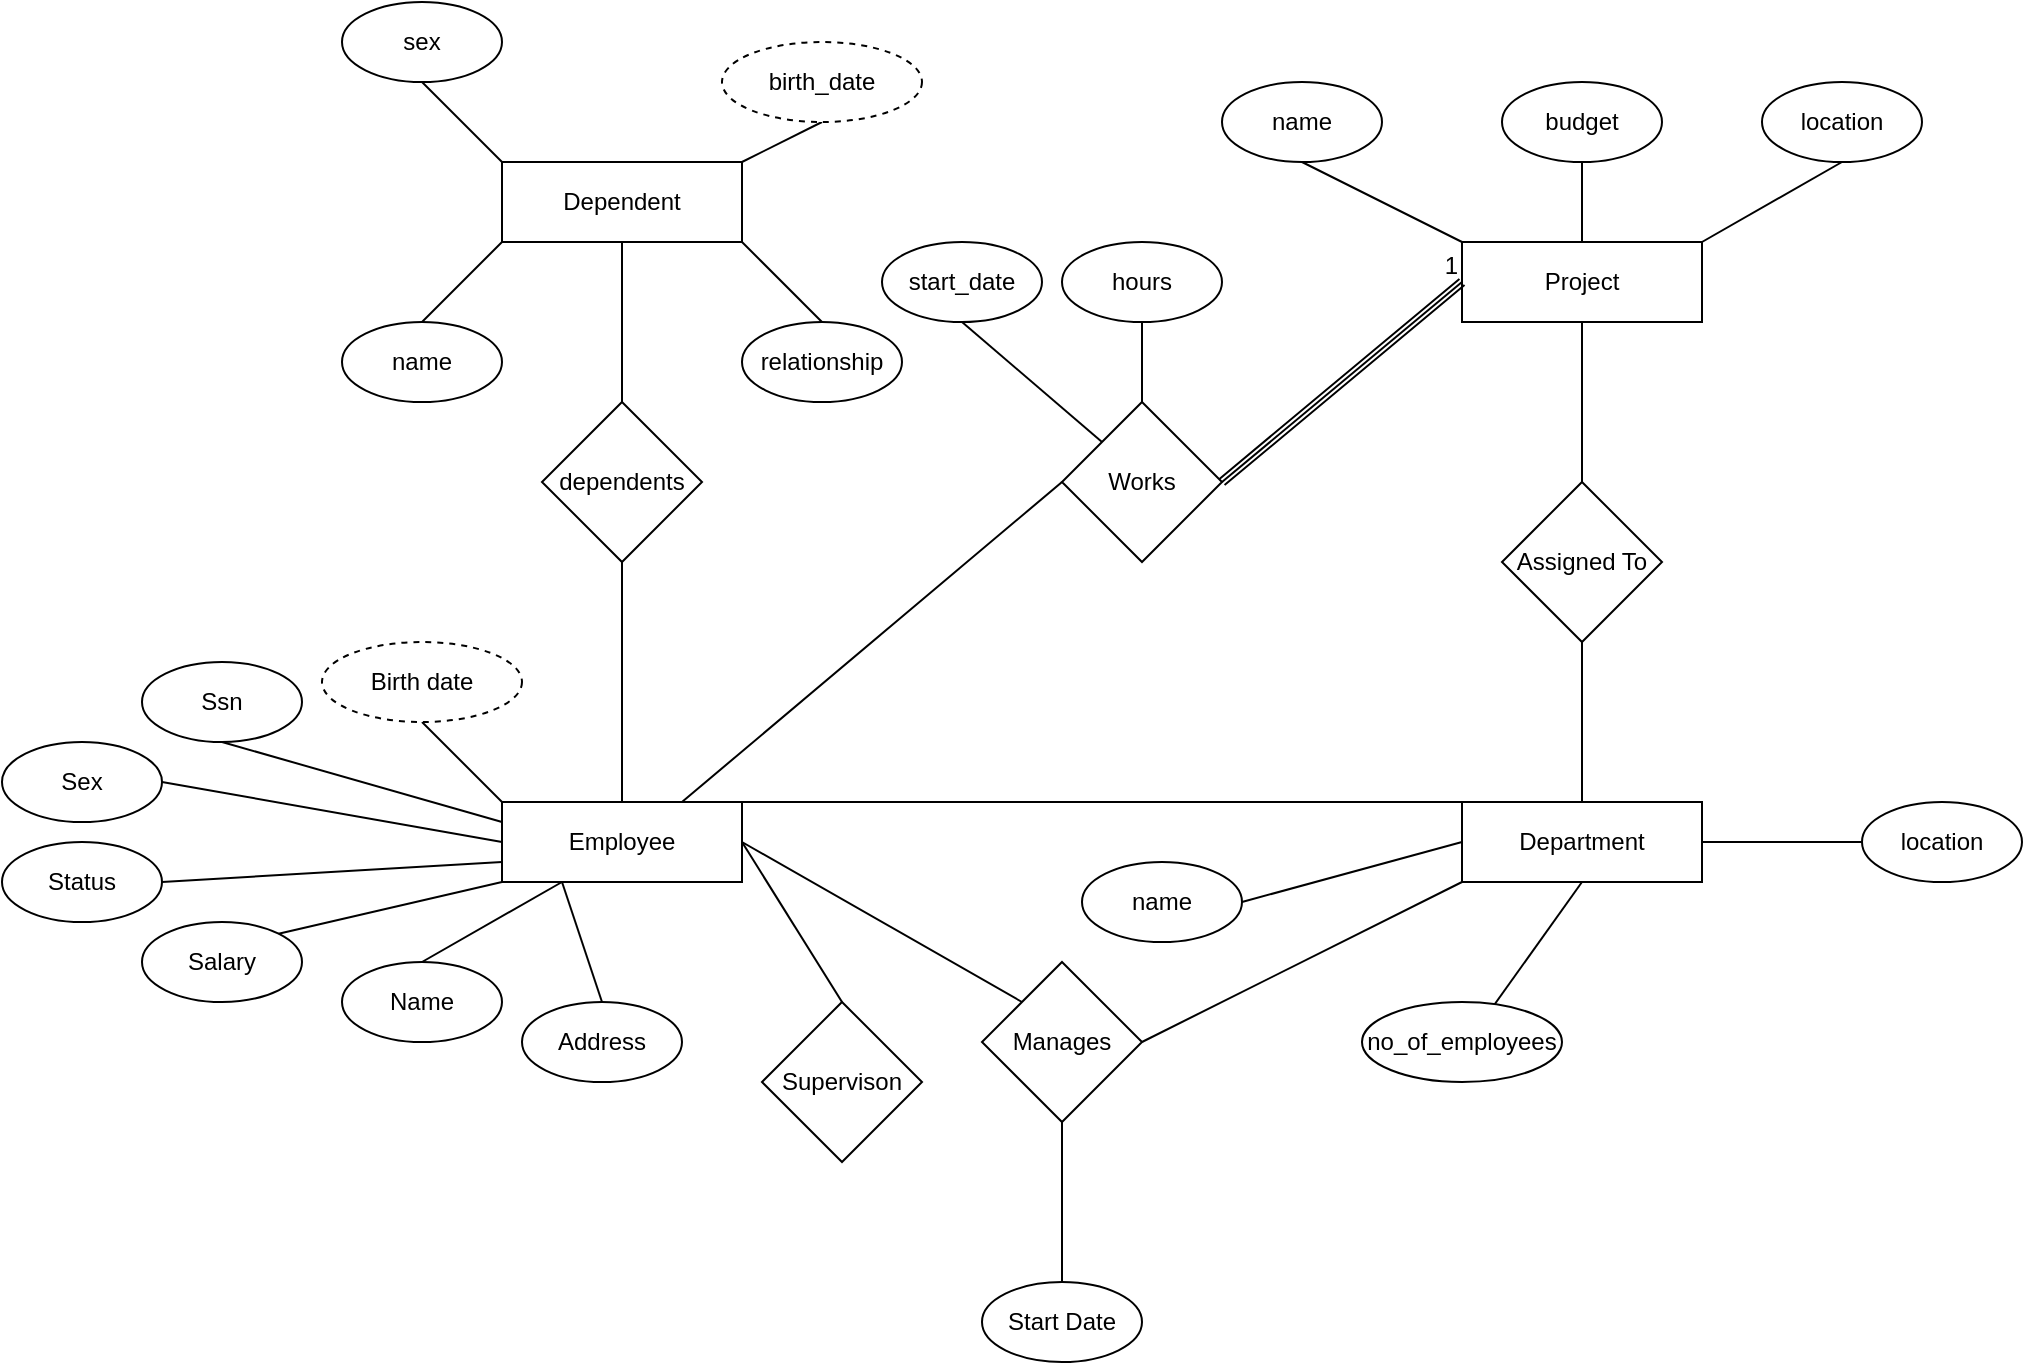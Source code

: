 <mxfile scale="1" border="0" version="23.0.2" type="github">
  <diagram name="Page-1" id="0QBZwQdaDu8JyAMSbpOg">
    <mxGraphModel dx="1833" dy="1690" grid="1" gridSize="10" guides="1" tooltips="1" connect="1" arrows="1" fold="1" page="1" pageScale="1" pageWidth="850" pageHeight="1100" math="0" shadow="0">
      <root>
        <mxCell id="0" />
        <mxCell id="1" parent="0" />
        <mxCell id="H2yFKOZgI8dJwa0kllos-1" value="Supervison" style="rhombus;whiteSpace=wrap;html=1;" parent="1" vertex="1">
          <mxGeometry x="250" y="340" width="80" height="80" as="geometry" />
        </mxCell>
        <mxCell id="H2yFKOZgI8dJwa0kllos-2" value="Employee" style="rounded=0;whiteSpace=wrap;html=1;" parent="1" vertex="1">
          <mxGeometry x="120" y="240" width="120" height="40" as="geometry" />
        </mxCell>
        <mxCell id="H2yFKOZgI8dJwa0kllos-4" value="Ssn" style="ellipse;whiteSpace=wrap;html=1;" parent="1" vertex="1">
          <mxGeometry x="-60" y="170" width="80" height="40" as="geometry" />
        </mxCell>
        <mxCell id="H2yFKOZgI8dJwa0kllos-5" value="Sex" style="ellipse;whiteSpace=wrap;html=1;" parent="1" vertex="1">
          <mxGeometry x="-130" y="210" width="80" height="40" as="geometry" />
        </mxCell>
        <mxCell id="H2yFKOZgI8dJwa0kllos-6" value="Status" style="ellipse;whiteSpace=wrap;html=1;" parent="1" vertex="1">
          <mxGeometry x="-130" y="260" width="80" height="40" as="geometry" />
        </mxCell>
        <mxCell id="H2yFKOZgI8dJwa0kllos-7" value="Salary" style="ellipse;whiteSpace=wrap;html=1;" parent="1" vertex="1">
          <mxGeometry x="-60" y="300" width="80" height="40" as="geometry" />
        </mxCell>
        <mxCell id="H2yFKOZgI8dJwa0kllos-8" value="Address" style="ellipse;whiteSpace=wrap;html=1;" parent="1" vertex="1">
          <mxGeometry x="130" y="340" width="80" height="40" as="geometry" />
        </mxCell>
        <mxCell id="H2yFKOZgI8dJwa0kllos-9" value="Name" style="ellipse;whiteSpace=wrap;html=1;" parent="1" vertex="1">
          <mxGeometry x="40" y="320" width="80" height="40" as="geometry" />
        </mxCell>
        <mxCell id="H2yFKOZgI8dJwa0kllos-11" value="" style="endArrow=none;html=1;rounded=0;exitX=0;exitY=0;exitDx=0;exitDy=0;entryX=0.5;entryY=1;entryDx=0;entryDy=0;" parent="1" source="H2yFKOZgI8dJwa0kllos-2" edge="1">
          <mxGeometry width="50" height="50" relative="1" as="geometry">
            <mxPoint x="390" y="300" as="sourcePoint" />
            <mxPoint x="80" y="200" as="targetPoint" />
          </mxGeometry>
        </mxCell>
        <mxCell id="H2yFKOZgI8dJwa0kllos-12" value="" style="endArrow=none;html=1;rounded=0;entryX=0.5;entryY=1;entryDx=0;entryDy=0;exitX=0;exitY=0.25;exitDx=0;exitDy=0;" parent="1" source="H2yFKOZgI8dJwa0kllos-2" target="H2yFKOZgI8dJwa0kllos-4" edge="1">
          <mxGeometry width="50" height="50" relative="1" as="geometry">
            <mxPoint x="-10" y="280" as="sourcePoint" />
            <mxPoint x="40" y="230" as="targetPoint" />
          </mxGeometry>
        </mxCell>
        <mxCell id="H2yFKOZgI8dJwa0kllos-14" value="" style="endArrow=none;html=1;rounded=0;exitX=1;exitY=0.5;exitDx=0;exitDy=0;entryX=0;entryY=0.5;entryDx=0;entryDy=0;" parent="1" source="H2yFKOZgI8dJwa0kllos-5" target="H2yFKOZgI8dJwa0kllos-2" edge="1">
          <mxGeometry width="50" height="50" relative="1" as="geometry">
            <mxPoint x="390" y="300" as="sourcePoint" />
            <mxPoint x="440" y="250" as="targetPoint" />
          </mxGeometry>
        </mxCell>
        <mxCell id="H2yFKOZgI8dJwa0kllos-15" value="" style="endArrow=none;html=1;rounded=0;exitX=1;exitY=0.5;exitDx=0;exitDy=0;entryX=0;entryY=0.75;entryDx=0;entryDy=0;" parent="1" source="H2yFKOZgI8dJwa0kllos-6" target="H2yFKOZgI8dJwa0kllos-2" edge="1">
          <mxGeometry width="50" height="50" relative="1" as="geometry">
            <mxPoint x="390" y="300" as="sourcePoint" />
            <mxPoint x="440" y="250" as="targetPoint" />
          </mxGeometry>
        </mxCell>
        <mxCell id="H2yFKOZgI8dJwa0kllos-16" value="" style="endArrow=none;html=1;rounded=0;exitX=1;exitY=0;exitDx=0;exitDy=0;entryX=0;entryY=1;entryDx=0;entryDy=0;" parent="1" source="H2yFKOZgI8dJwa0kllos-7" target="H2yFKOZgI8dJwa0kllos-2" edge="1">
          <mxGeometry width="50" height="50" relative="1" as="geometry">
            <mxPoint x="390" y="300" as="sourcePoint" />
            <mxPoint x="120" y="280" as="targetPoint" />
          </mxGeometry>
        </mxCell>
        <mxCell id="H2yFKOZgI8dJwa0kllos-17" value="" style="endArrow=none;html=1;rounded=0;exitX=0.5;exitY=0;exitDx=0;exitDy=0;entryX=0.25;entryY=1;entryDx=0;entryDy=0;" parent="1" source="H2yFKOZgI8dJwa0kllos-9" target="H2yFKOZgI8dJwa0kllos-2" edge="1">
          <mxGeometry width="50" height="50" relative="1" as="geometry">
            <mxPoint x="390" y="300" as="sourcePoint" />
            <mxPoint x="130" y="290" as="targetPoint" />
          </mxGeometry>
        </mxCell>
        <mxCell id="H2yFKOZgI8dJwa0kllos-18" value="" style="endArrow=none;html=1;rounded=0;exitX=1;exitY=0.5;exitDx=0;exitDy=0;entryX=0.5;entryY=0;entryDx=0;entryDy=0;" parent="1" source="H2yFKOZgI8dJwa0kllos-2" target="H2yFKOZgI8dJwa0kllos-1" edge="1">
          <mxGeometry width="50" height="50" relative="1" as="geometry">
            <mxPoint x="390" y="300" as="sourcePoint" />
            <mxPoint x="440" y="250" as="targetPoint" />
          </mxGeometry>
        </mxCell>
        <mxCell id="H2yFKOZgI8dJwa0kllos-20" value="dependents" style="rhombus;whiteSpace=wrap;html=1;" parent="1" vertex="1">
          <mxGeometry x="140" y="40" width="80" height="80" as="geometry" />
        </mxCell>
        <mxCell id="H2yFKOZgI8dJwa0kllos-21" value="" style="endArrow=none;html=1;rounded=0;exitX=0.5;exitY=0;exitDx=0;exitDy=0;entryX=0.5;entryY=1;entryDx=0;entryDy=0;" parent="1" source="H2yFKOZgI8dJwa0kllos-2" target="H2yFKOZgI8dJwa0kllos-20" edge="1">
          <mxGeometry width="50" height="50" relative="1" as="geometry">
            <mxPoint x="390" y="300" as="sourcePoint" />
            <mxPoint x="440" y="250" as="targetPoint" />
          </mxGeometry>
        </mxCell>
        <mxCell id="H2yFKOZgI8dJwa0kllos-22" value="Dependent" style="rounded=0;whiteSpace=wrap;html=1;" parent="1" vertex="1">
          <mxGeometry x="120" y="-80" width="120" height="40" as="geometry" />
        </mxCell>
        <mxCell id="H2yFKOZgI8dJwa0kllos-23" value="" style="endArrow=none;html=1;rounded=0;exitX=0.5;exitY=1;exitDx=0;exitDy=0;entryX=0.5;entryY=0;entryDx=0;entryDy=0;" parent="1" source="H2yFKOZgI8dJwa0kllos-22" target="H2yFKOZgI8dJwa0kllos-20" edge="1">
          <mxGeometry width="50" height="50" relative="1" as="geometry">
            <mxPoint x="390" y="10" as="sourcePoint" />
            <mxPoint x="440" y="-40" as="targetPoint" />
          </mxGeometry>
        </mxCell>
        <mxCell id="H2yFKOZgI8dJwa0kllos-24" value="name" style="ellipse;whiteSpace=wrap;html=1;" parent="1" vertex="1">
          <mxGeometry x="40" width="80" height="40" as="geometry" />
        </mxCell>
        <mxCell id="H2yFKOZgI8dJwa0kllos-26" value="sex" style="ellipse;whiteSpace=wrap;html=1;" parent="1" vertex="1">
          <mxGeometry x="40" y="-160" width="80" height="40" as="geometry" />
        </mxCell>
        <mxCell id="H2yFKOZgI8dJwa0kllos-28" value="relationship" style="ellipse;whiteSpace=wrap;html=1;" parent="1" vertex="1">
          <mxGeometry x="240" width="80" height="40" as="geometry" />
        </mxCell>
        <mxCell id="H2yFKOZgI8dJwa0kllos-29" value="" style="endArrow=none;html=1;rounded=0;exitX=0.5;exitY=0;exitDx=0;exitDy=0;entryX=1;entryY=1;entryDx=0;entryDy=0;" parent="1" source="H2yFKOZgI8dJwa0kllos-28" target="H2yFKOZgI8dJwa0kllos-22" edge="1">
          <mxGeometry width="50" height="50" relative="1" as="geometry">
            <mxPoint x="390" y="10" as="sourcePoint" />
            <mxPoint x="440" y="-40" as="targetPoint" />
          </mxGeometry>
        </mxCell>
        <mxCell id="H2yFKOZgI8dJwa0kllos-30" value="" style="endArrow=none;html=1;rounded=0;entryX=0;entryY=1;entryDx=0;entryDy=0;exitX=0.5;exitY=0;exitDx=0;exitDy=0;" parent="1" source="H2yFKOZgI8dJwa0kllos-24" target="H2yFKOZgI8dJwa0kllos-22" edge="1">
          <mxGeometry width="50" height="50" relative="1" as="geometry">
            <mxPoint x="-30" y="10" as="sourcePoint" />
            <mxPoint x="20" y="-40" as="targetPoint" />
          </mxGeometry>
        </mxCell>
        <mxCell id="H2yFKOZgI8dJwa0kllos-31" value="" style="endArrow=none;html=1;rounded=0;entryX=0.5;entryY=1;entryDx=0;entryDy=0;exitX=1;exitY=0;exitDx=0;exitDy=0;" parent="1" source="H2yFKOZgI8dJwa0kllos-22" target="rk6sMs76RRtcxG_p9XOM-6" edge="1">
          <mxGeometry width="50" height="50" relative="1" as="geometry">
            <mxPoint x="390" y="10" as="sourcePoint" />
            <mxPoint x="280" y="-120" as="targetPoint" />
          </mxGeometry>
        </mxCell>
        <mxCell id="H2yFKOZgI8dJwa0kllos-32" value="" style="endArrow=none;html=1;rounded=0;exitX=0.5;exitY=1;exitDx=0;exitDy=0;entryX=0;entryY=0;entryDx=0;entryDy=0;" parent="1" source="H2yFKOZgI8dJwa0kllos-26" target="H2yFKOZgI8dJwa0kllos-22" edge="1">
          <mxGeometry width="50" height="50" relative="1" as="geometry">
            <mxPoint x="390" y="10" as="sourcePoint" />
            <mxPoint x="440" y="-40" as="targetPoint" />
          </mxGeometry>
        </mxCell>
        <mxCell id="H2yFKOZgI8dJwa0kllos-33" value="" style="endArrow=none;html=1;rounded=0;exitX=0.25;exitY=1;exitDx=0;exitDy=0;entryX=0.5;entryY=0;entryDx=0;entryDy=0;" parent="1" source="H2yFKOZgI8dJwa0kllos-2" target="H2yFKOZgI8dJwa0kllos-8" edge="1">
          <mxGeometry width="50" height="50" relative="1" as="geometry">
            <mxPoint x="390" y="200" as="sourcePoint" />
            <mxPoint x="440" y="150" as="targetPoint" />
          </mxGeometry>
        </mxCell>
        <mxCell id="H2yFKOZgI8dJwa0kllos-34" value="Works" style="rhombus;whiteSpace=wrap;html=1;" parent="1" vertex="1">
          <mxGeometry x="400" y="40" width="80" height="80" as="geometry" />
        </mxCell>
        <mxCell id="H2yFKOZgI8dJwa0kllos-35" value="" style="endArrow=none;html=1;rounded=0;exitX=0.75;exitY=0;exitDx=0;exitDy=0;entryX=0;entryY=0.5;entryDx=0;entryDy=0;" parent="1" source="H2yFKOZgI8dJwa0kllos-2" target="H2yFKOZgI8dJwa0kllos-34" edge="1">
          <mxGeometry width="50" height="50" relative="1" as="geometry">
            <mxPoint x="390" y="200" as="sourcePoint" />
            <mxPoint x="440" y="150" as="targetPoint" />
          </mxGeometry>
        </mxCell>
        <mxCell id="H2yFKOZgI8dJwa0kllos-36" value="hours" style="ellipse;whiteSpace=wrap;html=1;" parent="1" vertex="1">
          <mxGeometry x="400" y="-40" width="80" height="40" as="geometry" />
        </mxCell>
        <mxCell id="H2yFKOZgI8dJwa0kllos-37" value="start_date" style="ellipse;whiteSpace=wrap;html=1;" parent="1" vertex="1">
          <mxGeometry x="310" y="-40" width="80" height="40" as="geometry" />
        </mxCell>
        <mxCell id="H2yFKOZgI8dJwa0kllos-38" value="" style="endArrow=none;html=1;rounded=0;entryX=0.5;entryY=1;entryDx=0;entryDy=0;exitX=0.5;exitY=0;exitDx=0;exitDy=0;" parent="1" source="H2yFKOZgI8dJwa0kllos-34" target="H2yFKOZgI8dJwa0kllos-36" edge="1">
          <mxGeometry width="50" height="50" relative="1" as="geometry">
            <mxPoint x="390" y="60" as="sourcePoint" />
            <mxPoint x="440" y="10" as="targetPoint" />
          </mxGeometry>
        </mxCell>
        <mxCell id="H2yFKOZgI8dJwa0kllos-40" value="" style="endArrow=none;html=1;rounded=0;entryX=0.5;entryY=1;entryDx=0;entryDy=0;exitX=0;exitY=0;exitDx=0;exitDy=0;" parent="1" source="H2yFKOZgI8dJwa0kllos-34" target="H2yFKOZgI8dJwa0kllos-37" edge="1">
          <mxGeometry width="50" height="50" relative="1" as="geometry">
            <mxPoint x="390" y="60" as="sourcePoint" />
            <mxPoint x="440" y="10" as="targetPoint" />
          </mxGeometry>
        </mxCell>
        <mxCell id="H2yFKOZgI8dJwa0kllos-41" value="Project" style="rounded=0;whiteSpace=wrap;html=1;" parent="1" vertex="1">
          <mxGeometry x="600" y="-40" width="120" height="40" as="geometry" />
        </mxCell>
        <mxCell id="H2yFKOZgI8dJwa0kllos-42" value="" style="endArrow=none;html=1;rounded=0;entryX=0;entryY=0.5;entryDx=0;entryDy=0;exitX=1;exitY=0.5;exitDx=0;exitDy=0;" parent="1" source="H2yFKOZgI8dJwa0kllos-34" target="H2yFKOZgI8dJwa0kllos-41" edge="1">
          <mxGeometry width="50" height="50" relative="1" as="geometry">
            <mxPoint x="390" y="60" as="sourcePoint" />
            <mxPoint x="440" y="10" as="targetPoint" />
          </mxGeometry>
        </mxCell>
        <mxCell id="H2yFKOZgI8dJwa0kllos-43" value="name" style="ellipse;whiteSpace=wrap;html=1;" parent="1" vertex="1">
          <mxGeometry x="480" y="-120" width="80" height="40" as="geometry" />
        </mxCell>
        <mxCell id="H2yFKOZgI8dJwa0kllos-44" value="budget" style="ellipse;whiteSpace=wrap;html=1;" parent="1" vertex="1">
          <mxGeometry x="620" y="-120" width="80" height="40" as="geometry" />
        </mxCell>
        <mxCell id="H2yFKOZgI8dJwa0kllos-45" value="location" style="ellipse;whiteSpace=wrap;html=1;" parent="1" vertex="1">
          <mxGeometry x="750" y="-120" width="80" height="40" as="geometry" />
        </mxCell>
        <mxCell id="H2yFKOZgI8dJwa0kllos-46" value="" style="endArrow=none;html=1;rounded=0;entryX=0.5;entryY=1;entryDx=0;entryDy=0;exitX=0;exitY=0;exitDx=0;exitDy=0;" parent="1" source="H2yFKOZgI8dJwa0kllos-41" target="H2yFKOZgI8dJwa0kllos-43" edge="1">
          <mxGeometry width="50" height="50" relative="1" as="geometry">
            <mxPoint x="390" y="60" as="sourcePoint" />
            <mxPoint x="440" y="10" as="targetPoint" />
          </mxGeometry>
        </mxCell>
        <mxCell id="H2yFKOZgI8dJwa0kllos-47" value="" style="endArrow=none;html=1;rounded=0;entryX=0.5;entryY=1;entryDx=0;entryDy=0;exitX=1;exitY=0;exitDx=0;exitDy=0;" parent="1" source="H2yFKOZgI8dJwa0kllos-41" target="H2yFKOZgI8dJwa0kllos-45" edge="1">
          <mxGeometry width="50" height="50" relative="1" as="geometry">
            <mxPoint x="620" y="80" as="sourcePoint" />
            <mxPoint x="670" y="30" as="targetPoint" />
          </mxGeometry>
        </mxCell>
        <mxCell id="H2yFKOZgI8dJwa0kllos-48" value="" style="endArrow=none;html=1;rounded=0;entryX=0.5;entryY=1;entryDx=0;entryDy=0;exitX=0.5;exitY=0;exitDx=0;exitDy=0;" parent="1" source="H2yFKOZgI8dJwa0kllos-41" target="H2yFKOZgI8dJwa0kllos-44" edge="1">
          <mxGeometry width="50" height="50" relative="1" as="geometry">
            <mxPoint x="390" y="60" as="sourcePoint" />
            <mxPoint x="440" y="10" as="targetPoint" />
          </mxGeometry>
        </mxCell>
        <mxCell id="H2yFKOZgI8dJwa0kllos-49" value="Assigned To" style="rhombus;whiteSpace=wrap;html=1;" parent="1" vertex="1">
          <mxGeometry x="620" y="80" width="80" height="80" as="geometry" />
        </mxCell>
        <mxCell id="H2yFKOZgI8dJwa0kllos-53" value="" style="endArrow=none;html=1;rounded=0;entryX=0.5;entryY=1;entryDx=0;entryDy=0;exitX=0.5;exitY=0;exitDx=0;exitDy=0;" parent="1" source="H2yFKOZgI8dJwa0kllos-49" target="H2yFKOZgI8dJwa0kllos-41" edge="1">
          <mxGeometry width="50" height="50" relative="1" as="geometry">
            <mxPoint x="390" y="170" as="sourcePoint" />
            <mxPoint x="440" y="120" as="targetPoint" />
          </mxGeometry>
        </mxCell>
        <mxCell id="H2yFKOZgI8dJwa0kllos-54" value="Department" style="rounded=0;whiteSpace=wrap;html=1;" parent="1" vertex="1">
          <mxGeometry x="600" y="240" width="120" height="40" as="geometry" />
        </mxCell>
        <mxCell id="H2yFKOZgI8dJwa0kllos-55" value="" style="endArrow=none;html=1;rounded=0;entryX=0.5;entryY=1;entryDx=0;entryDy=0;exitX=0.5;exitY=0;exitDx=0;exitDy=0;" parent="1" source="H2yFKOZgI8dJwa0kllos-54" target="H2yFKOZgI8dJwa0kllos-49" edge="1">
          <mxGeometry width="50" height="50" relative="1" as="geometry">
            <mxPoint x="390" y="170" as="sourcePoint" />
            <mxPoint x="440" y="120" as="targetPoint" />
          </mxGeometry>
        </mxCell>
        <mxCell id="H2yFKOZgI8dJwa0kllos-56" value="location" style="ellipse;whiteSpace=wrap;html=1;" parent="1" vertex="1">
          <mxGeometry x="800" y="240" width="80" height="40" as="geometry" />
        </mxCell>
        <mxCell id="H2yFKOZgI8dJwa0kllos-57" value="name" style="ellipse;whiteSpace=wrap;html=1;" parent="1" vertex="1">
          <mxGeometry x="410" y="270" width="80" height="40" as="geometry" />
        </mxCell>
        <mxCell id="H2yFKOZgI8dJwa0kllos-58" value="" style="endArrow=none;html=1;rounded=0;entryX=0;entryY=0.5;entryDx=0;entryDy=0;exitX=1;exitY=0.5;exitDx=0;exitDy=0;" parent="1" source="H2yFKOZgI8dJwa0kllos-57" target="H2yFKOZgI8dJwa0kllos-54" edge="1">
          <mxGeometry width="50" height="50" relative="1" as="geometry">
            <mxPoint x="390" y="170" as="sourcePoint" />
            <mxPoint x="440" y="120" as="targetPoint" />
          </mxGeometry>
        </mxCell>
        <mxCell id="H2yFKOZgI8dJwa0kllos-59" value="" style="endArrow=none;html=1;rounded=0;entryX=0;entryY=0.5;entryDx=0;entryDy=0;exitX=1;exitY=0.5;exitDx=0;exitDy=0;" parent="1" source="H2yFKOZgI8dJwa0kllos-54" target="H2yFKOZgI8dJwa0kllos-56" edge="1">
          <mxGeometry width="50" height="50" relative="1" as="geometry">
            <mxPoint x="390" y="170" as="sourcePoint" />
            <mxPoint x="440" y="120" as="targetPoint" />
          </mxGeometry>
        </mxCell>
        <mxCell id="H2yFKOZgI8dJwa0kllos-61" value="" style="endArrow=none;html=1;rounded=0;exitX=1;exitY=0;exitDx=0;exitDy=0;entryX=0;entryY=0.5;entryDx=0;entryDy=0;" parent="1" source="H2yFKOZgI8dJwa0kllos-2" edge="1">
          <mxGeometry width="50" height="50" relative="1" as="geometry">
            <mxPoint x="390" y="330" as="sourcePoint" />
            <mxPoint x="320" y="240" as="targetPoint" />
          </mxGeometry>
        </mxCell>
        <mxCell id="H2yFKOZgI8dJwa0kllos-64" value="Manages" style="rhombus;whiteSpace=wrap;html=1;" parent="1" vertex="1">
          <mxGeometry x="360" y="320" width="80" height="80" as="geometry" />
        </mxCell>
        <mxCell id="H2yFKOZgI8dJwa0kllos-65" value="" style="endArrow=none;html=1;rounded=0;exitX=1;exitY=0.5;exitDx=0;exitDy=0;entryX=0;entryY=0;entryDx=0;entryDy=0;" parent="1" source="H2yFKOZgI8dJwa0kllos-2" target="H2yFKOZgI8dJwa0kllos-64" edge="1">
          <mxGeometry width="50" height="50" relative="1" as="geometry">
            <mxPoint x="390" y="330" as="sourcePoint" />
            <mxPoint x="440" y="280" as="targetPoint" />
          </mxGeometry>
        </mxCell>
        <mxCell id="H2yFKOZgI8dJwa0kllos-67" value="Start Date" style="ellipse;whiteSpace=wrap;html=1;" parent="1" vertex="1">
          <mxGeometry x="360" y="480" width="80" height="40" as="geometry" />
        </mxCell>
        <mxCell id="H2yFKOZgI8dJwa0kllos-68" value="" style="endArrow=none;html=1;rounded=0;exitX=0.5;exitY=1;exitDx=0;exitDy=0;entryX=0.5;entryY=0;entryDx=0;entryDy=0;" parent="1" source="H2yFKOZgI8dJwa0kllos-64" target="H2yFKOZgI8dJwa0kllos-67" edge="1">
          <mxGeometry width="50" height="50" relative="1" as="geometry">
            <mxPoint x="390" y="330" as="sourcePoint" />
            <mxPoint x="440" y="280" as="targetPoint" />
          </mxGeometry>
        </mxCell>
        <mxCell id="H2yFKOZgI8dJwa0kllos-69" value="" style="endArrow=none;html=1;rounded=0;exitX=1;exitY=0.5;exitDx=0;exitDy=0;entryX=0;entryY=1;entryDx=0;entryDy=0;" parent="1" source="H2yFKOZgI8dJwa0kllos-64" target="H2yFKOZgI8dJwa0kllos-54" edge="1">
          <mxGeometry width="50" height="50" relative="1" as="geometry">
            <mxPoint x="390" y="330" as="sourcePoint" />
            <mxPoint x="440" y="280" as="targetPoint" />
          </mxGeometry>
        </mxCell>
        <mxCell id="H2yFKOZgI8dJwa0kllos-70" value="" style="endArrow=none;html=1;rounded=0;entryX=1;entryY=0.5;entryDx=0;entryDy=0;exitX=0;exitY=0;exitDx=0;exitDy=0;" parent="1" source="H2yFKOZgI8dJwa0kllos-54" edge="1">
          <mxGeometry width="50" height="50" relative="1" as="geometry">
            <mxPoint x="390" y="330" as="sourcePoint" />
            <mxPoint x="400" y="240" as="targetPoint" />
          </mxGeometry>
        </mxCell>
        <mxCell id="H2yFKOZgI8dJwa0kllos-72" value="" style="endArrow=none;html=1;rounded=0;exitX=0.5;exitY=0;exitDx=0;exitDy=0;entryX=0.5;entryY=1;entryDx=0;entryDy=0;" parent="1" target="H2yFKOZgI8dJwa0kllos-54" edge="1">
          <mxGeometry width="50" height="50" relative="1" as="geometry">
            <mxPoint x="610" y="350" as="sourcePoint" />
            <mxPoint x="440" y="210" as="targetPoint" />
          </mxGeometry>
        </mxCell>
        <mxCell id="rk6sMs76RRtcxG_p9XOM-2" value="" style="endArrow=none;html=1;rounded=0;" parent="1" edge="1">
          <mxGeometry relative="1" as="geometry">
            <mxPoint x="320" y="240" as="sourcePoint" />
            <mxPoint x="530" y="240" as="targetPoint" />
            <Array as="points">
              <mxPoint x="420" y="240" />
            </Array>
          </mxGeometry>
        </mxCell>
        <mxCell id="rk6sMs76RRtcxG_p9XOM-3" value="" style="shape=link;html=1;rounded=0;exitX=1;exitY=0.5;exitDx=0;exitDy=0;" parent="1" source="H2yFKOZgI8dJwa0kllos-34" edge="1">
          <mxGeometry relative="1" as="geometry">
            <mxPoint x="490" y="70" as="sourcePoint" />
            <mxPoint x="600" y="-20" as="targetPoint" />
          </mxGeometry>
        </mxCell>
        <mxCell id="rk6sMs76RRtcxG_p9XOM-4" value="1" style="resizable=0;html=1;whiteSpace=wrap;align=right;verticalAlign=bottom;" parent="rk6sMs76RRtcxG_p9XOM-3" connectable="0" vertex="1">
          <mxGeometry x="1" relative="1" as="geometry" />
        </mxCell>
        <mxCell id="rk6sMs76RRtcxG_p9XOM-6" value="birth_date" style="ellipse;whiteSpace=wrap;html=1;align=center;dashed=1;" parent="1" vertex="1">
          <mxGeometry x="230" y="-140" width="100" height="40" as="geometry" />
        </mxCell>
        <mxCell id="_IbDzBlGLKhWupRbvQgT-1" value="Birth date" style="ellipse;whiteSpace=wrap;html=1;align=center;dashed=1;" parent="1" vertex="1">
          <mxGeometry x="30" y="160" width="100" height="40" as="geometry" />
        </mxCell>
        <mxCell id="_IbDzBlGLKhWupRbvQgT-2" value="no_of_employees" style="ellipse;whiteSpace=wrap;html=1;align=center;" parent="1" vertex="1">
          <mxGeometry x="550" y="340" width="100" height="40" as="geometry" />
        </mxCell>
      </root>
    </mxGraphModel>
  </diagram>
</mxfile>
